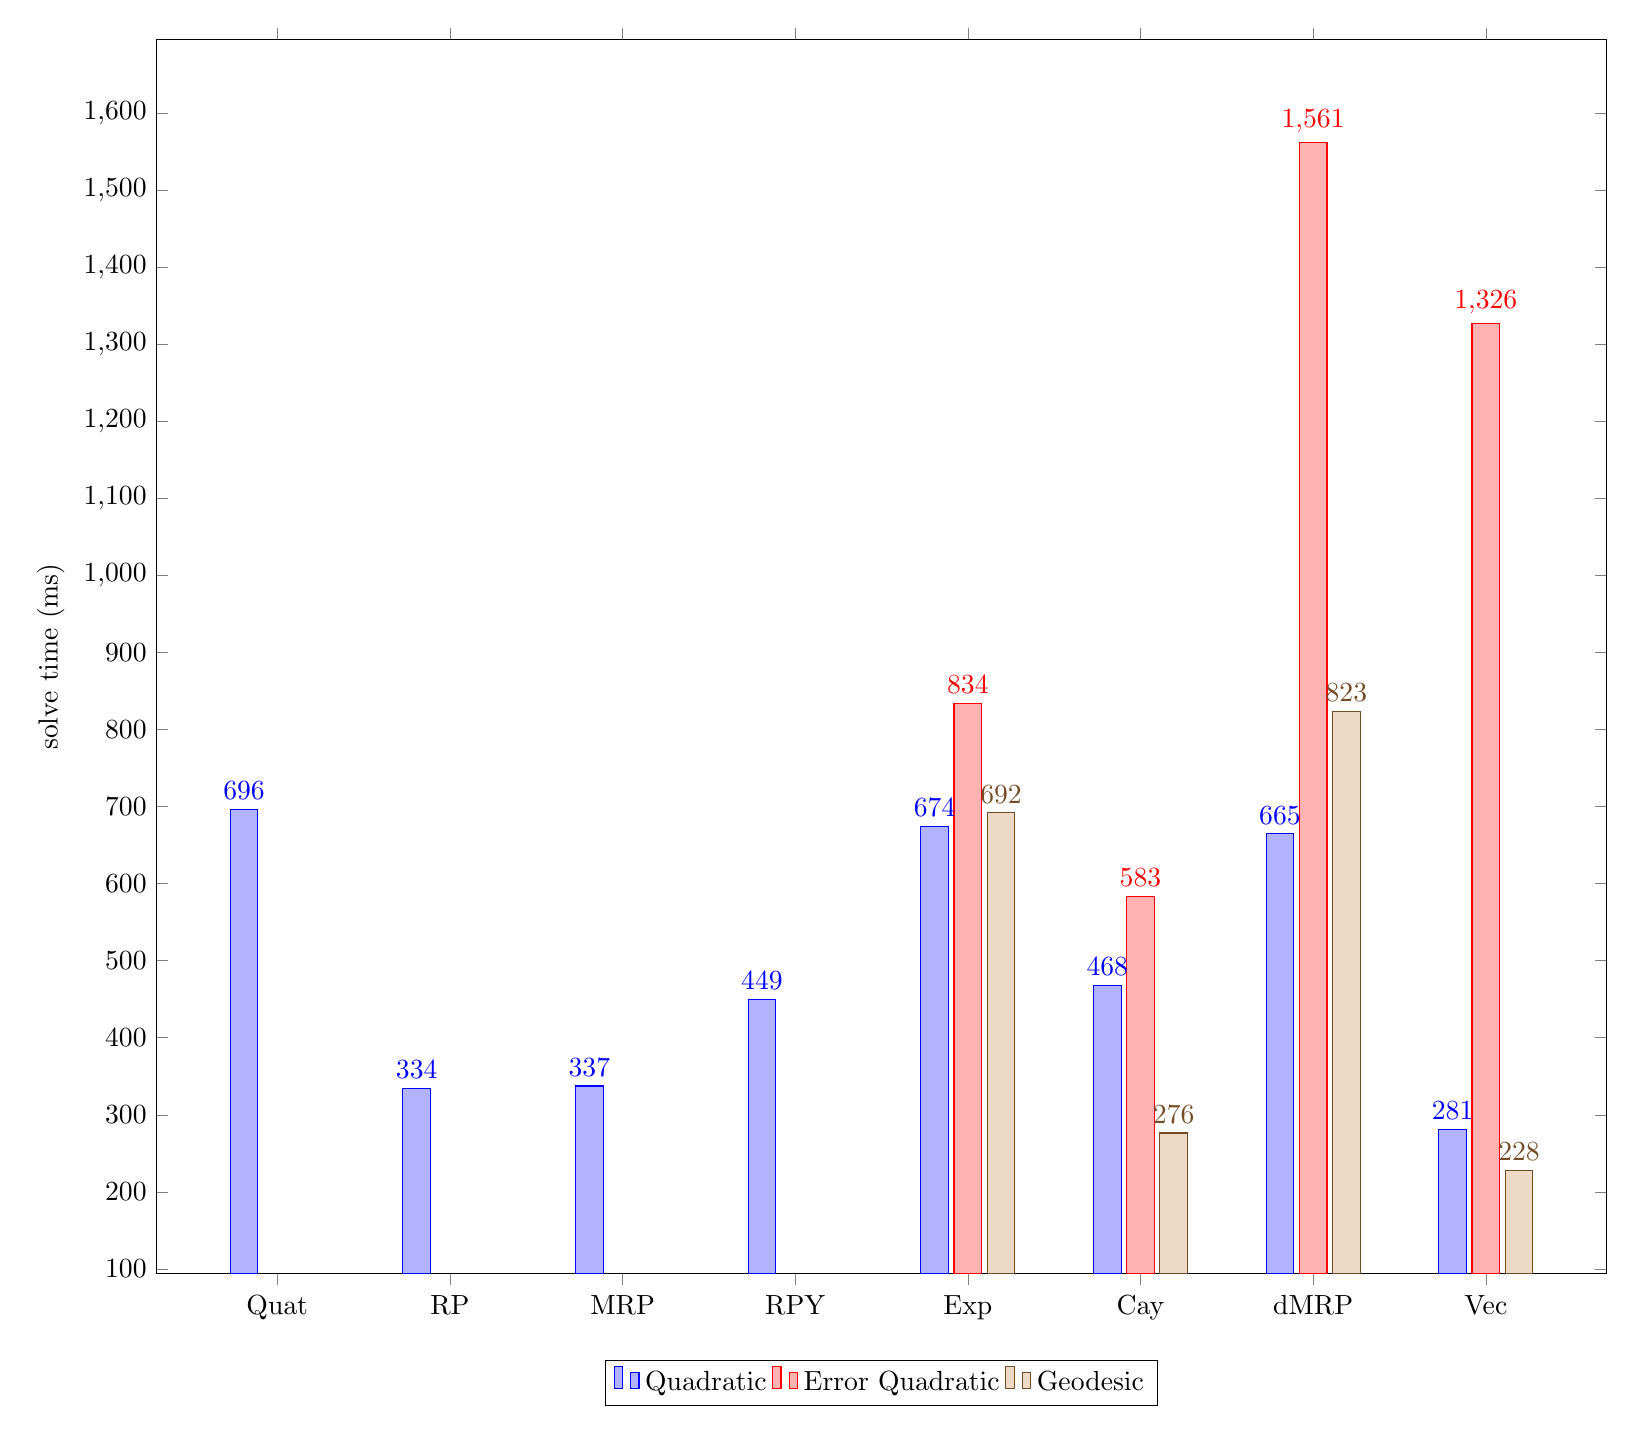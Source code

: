 \begin{tikzpicture}
\begin{axis}[ybar, width={20cm}, ylabel={solve time (ms)}, legend style={at={(0.5,-0.07)
}, anchor={north}, legend columns={-1}}, symbolic x coords={Quat,RP,MRP,RPY,Exp,Cay,dMRP,Vec}, xtick={data}, nodes near coords, nodes near coords align={vertical}, every node near coord/.append style={/pgf/number format/.cd, fixed,precision=0}]
    \addplot
        coordinates {
            (Quat,696.175)
            (RP,334.287)
            (MRP,337.399)
            (RPY,449.42)
            (Exp,673.883)
            (Cay,467.525)
            (dMRP,664.59)
            (Vec,280.931)
        }
        ;
    \addplot
        coordinates {
            (Exp,834.071)
            (Cay,583.174)
            (dMRP,1561.456)
            (Vec,1326.225)
        }
        ;
    \addplot
        coordinates {
            (Exp,691.824)
            (Cay,276.498)
            (dMRP,823.296)
            (Vec,227.541)
        }
        ;
    \legend{{Quadratic},{Error Quadratic},{Geodesic}}
\end{axis}
\end{tikzpicture}
